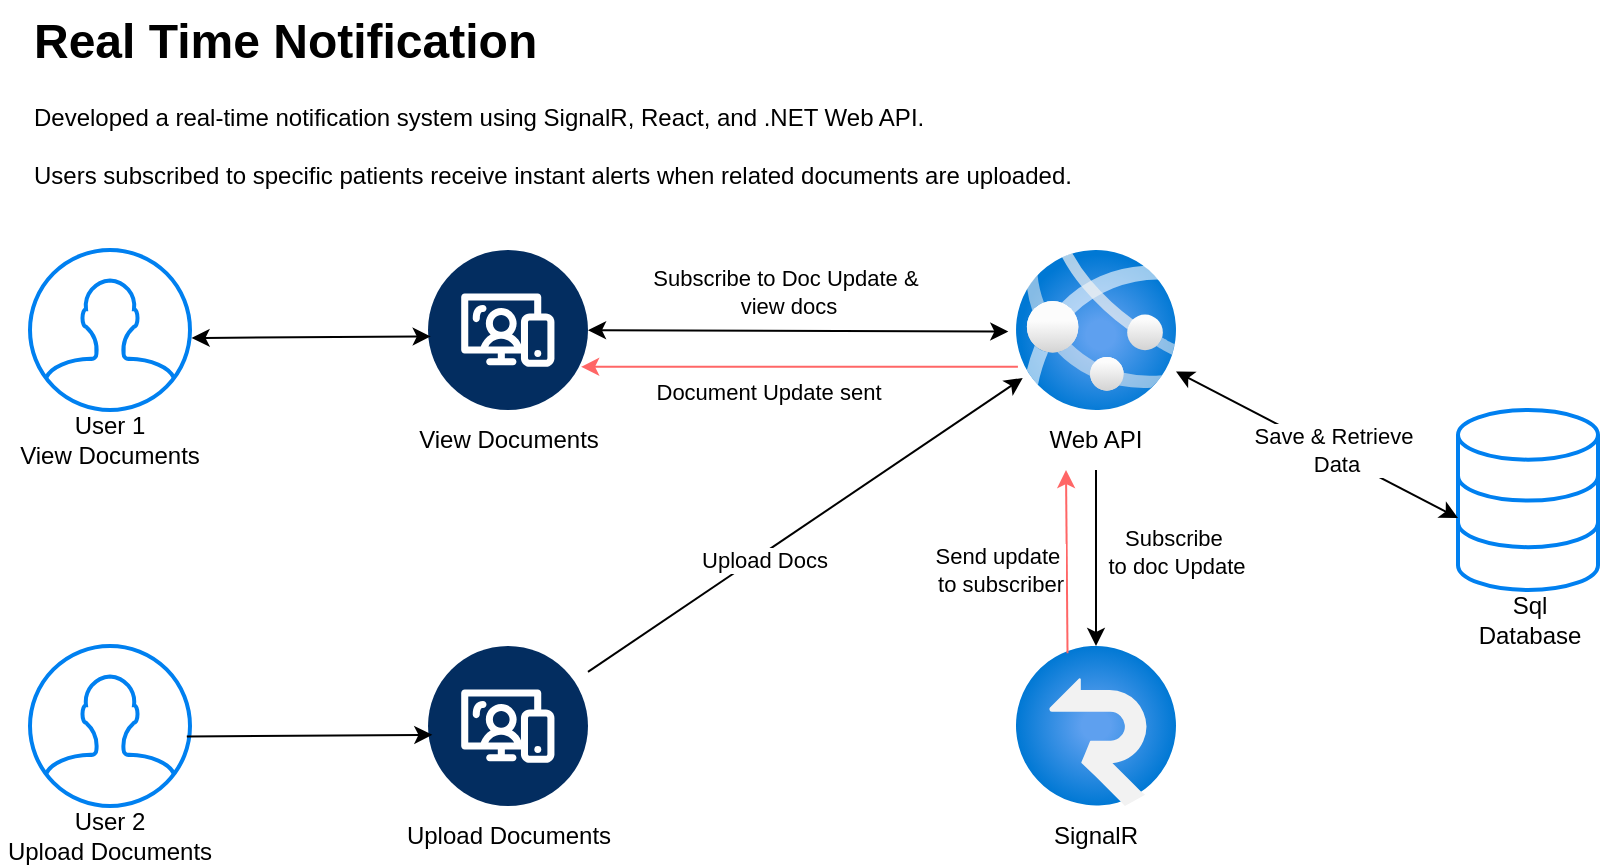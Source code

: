 <mxfile>
    <diagram id="csYLSRbk9r_FINRqVxN_" name="Page-1">
        <mxGraphModel dx="1179" dy="662" grid="0" gridSize="10" guides="1" tooltips="1" connect="1" arrows="1" fold="1" page="1" pageScale="1" pageWidth="850" pageHeight="1100" math="0" shadow="0">
            <root>
                <mxCell id="0"/>
                <mxCell id="1" parent="0"/>
                <mxCell id="2" value="" style="verticalLabelPosition=bottom;aspect=fixed;html=1;shape=mxgraph.salesforce.web2;" vertex="1" parent="1">
                    <mxGeometry x="245" y="200" width="80" height="80" as="geometry"/>
                </mxCell>
                <mxCell id="3" value="" style="image;aspect=fixed;html=1;points=[];align=center;fontSize=12;image=img/lib/azure2/web/SignalR.svg;" vertex="1" parent="1">
                    <mxGeometry x="539" y="398" width="80" height="80" as="geometry"/>
                </mxCell>
                <mxCell id="5" value="" style="image;aspect=fixed;html=1;points=[];align=center;fontSize=12;image=img/lib/azure2/compute/App_Services.svg;" vertex="1" parent="1">
                    <mxGeometry x="539" y="200" width="80" height="80" as="geometry"/>
                </mxCell>
                <mxCell id="6" value="" style="verticalLabelPosition=bottom;aspect=fixed;html=1;shape=mxgraph.salesforce.web2;" vertex="1" parent="1">
                    <mxGeometry x="245" y="398" width="80" height="80" as="geometry"/>
                </mxCell>
                <mxCell id="7" value="" style="html=1;verticalLabelPosition=bottom;align=center;labelBackgroundColor=#ffffff;verticalAlign=top;strokeWidth=2;strokeColor=#0080F0;shadow=0;dashed=0;shape=mxgraph.ios7.icons.user;" vertex="1" parent="1">
                    <mxGeometry x="46" y="200" width="80" height="80" as="geometry"/>
                </mxCell>
                <mxCell id="8" value="" style="html=1;verticalLabelPosition=bottom;align=center;labelBackgroundColor=#ffffff;verticalAlign=top;strokeWidth=2;strokeColor=#0080F0;shadow=0;dashed=0;shape=mxgraph.ios7.icons.user;" vertex="1" parent="1">
                    <mxGeometry x="46" y="398" width="80" height="80" as="geometry"/>
                </mxCell>
                <mxCell id="12" value="User 1&lt;div&gt;View Documents&lt;/div&gt;" style="text;html=1;align=center;verticalAlign=middle;whiteSpace=wrap;rounded=0;" vertex="1" parent="1">
                    <mxGeometry x="36" y="280" width="100" height="30" as="geometry"/>
                </mxCell>
                <mxCell id="13" value="User 2&lt;div&gt;Upload Documents&lt;/div&gt;" style="text;html=1;align=center;verticalAlign=middle;whiteSpace=wrap;rounded=0;" vertex="1" parent="1">
                    <mxGeometry x="31" y="478" width="110" height="30" as="geometry"/>
                </mxCell>
                <mxCell id="14" value="View Documents" style="text;html=1;align=center;verticalAlign=middle;whiteSpace=wrap;rounded=0;" vertex="1" parent="1">
                    <mxGeometry x="227.5" y="280" width="115" height="30" as="geometry"/>
                </mxCell>
                <mxCell id="15" value="Upload Documents" style="text;html=1;align=center;verticalAlign=middle;whiteSpace=wrap;rounded=0;" vertex="1" parent="1">
                    <mxGeometry x="227.5" y="478" width="115" height="30" as="geometry"/>
                </mxCell>
                <mxCell id="16" value="SignalR" style="text;html=1;align=center;verticalAlign=middle;whiteSpace=wrap;rounded=0;" vertex="1" parent="1">
                    <mxGeometry x="549" y="478" width="60" height="30" as="geometry"/>
                </mxCell>
                <mxCell id="17" value="Web API" style="text;html=1;align=center;verticalAlign=middle;whiteSpace=wrap;rounded=0;" vertex="1" parent="1">
                    <mxGeometry x="549" y="280" width="60" height="30" as="geometry"/>
                </mxCell>
                <mxCell id="18" value="" style="html=1;verticalLabelPosition=bottom;align=center;labelBackgroundColor=#ffffff;verticalAlign=top;strokeWidth=2;strokeColor=#0080F0;shadow=0;dashed=0;shape=mxgraph.ios7.icons.data;" vertex="1" parent="1">
                    <mxGeometry x="760" y="280" width="70" height="90" as="geometry"/>
                </mxCell>
                <mxCell id="19" value="Sql Database" style="text;html=1;align=center;verticalAlign=middle;whiteSpace=wrap;rounded=0;" vertex="1" parent="1">
                    <mxGeometry x="766" y="370" width="60" height="30" as="geometry"/>
                </mxCell>
                <mxCell id="20" value="" style="endArrow=classic;html=1;exitX=0.98;exitY=0.565;exitDx=0;exitDy=0;exitPerimeter=0;entryX=0.027;entryY=0.555;entryDx=0;entryDy=0;entryPerimeter=0;" edge="1" parent="1" source="8" target="6">
                    <mxGeometry width="50" height="50" relative="1" as="geometry">
                        <mxPoint x="80" y="560" as="sourcePoint"/>
                        <mxPoint x="130" y="510" as="targetPoint"/>
                    </mxGeometry>
                </mxCell>
                <mxCell id="21" value="" style="endArrow=classic;html=1;entryX=0.042;entryY=0.8;entryDx=0;entryDy=0;entryPerimeter=0;" edge="1" parent="1" source="6" target="5">
                    <mxGeometry width="50" height="50" relative="1" as="geometry">
                        <mxPoint x="370" y="510" as="sourcePoint"/>
                        <mxPoint x="420" y="460" as="targetPoint"/>
                    </mxGeometry>
                </mxCell>
                <mxCell id="33" value="Upload Docs" style="edgeLabel;html=1;align=center;verticalAlign=middle;resizable=0;points=[];" vertex="1" connectable="0" parent="21">
                    <mxGeometry x="-0.208" y="-2" relative="1" as="geometry">
                        <mxPoint as="offset"/>
                    </mxGeometry>
                </mxCell>
                <mxCell id="22" value="" style="endArrow=classic;html=1;exitX=0.5;exitY=1;exitDx=0;exitDy=0;" edge="1" parent="1" source="17" target="3">
                    <mxGeometry width="50" height="50" relative="1" as="geometry">
                        <mxPoint x="390" y="500" as="sourcePoint"/>
                        <mxPoint x="440" y="450" as="targetPoint"/>
                    </mxGeometry>
                </mxCell>
                <mxCell id="38" value="Subscribe&amp;nbsp;&lt;div&gt;to doc Update&lt;/div&gt;" style="edgeLabel;html=1;align=center;verticalAlign=middle;resizable=0;points=[];" vertex="1" connectable="0" parent="22">
                    <mxGeometry x="-0.264" y="2" relative="1" as="geometry">
                        <mxPoint x="38" y="8" as="offset"/>
                    </mxGeometry>
                </mxCell>
                <mxCell id="24" value="" style="endArrow=classic;startArrow=classic;html=1;" edge="1" parent="1" source="5">
                    <mxGeometry width="50" height="50" relative="1" as="geometry">
                        <mxPoint x="620" y="250" as="sourcePoint"/>
                        <mxPoint x="760" y="334" as="targetPoint"/>
                    </mxGeometry>
                </mxCell>
                <mxCell id="29" value="Save &amp;amp; Retrieve&amp;nbsp;&lt;div&gt;Data&lt;/div&gt;" style="edgeLabel;html=1;align=center;verticalAlign=middle;resizable=0;points=[];" vertex="1" connectable="0" parent="24">
                    <mxGeometry x="-0.188" y="3" relative="1" as="geometry">
                        <mxPoint x="21" y="12" as="offset"/>
                    </mxGeometry>
                </mxCell>
                <mxCell id="25" value="" style="endArrow=classic;startArrow=classic;html=1;entryX=0.017;entryY=0.54;entryDx=0;entryDy=0;entryPerimeter=0;exitX=1.01;exitY=0.55;exitDx=0;exitDy=0;exitPerimeter=0;" edge="1" parent="1" source="7" target="2">
                    <mxGeometry width="50" height="50" relative="1" as="geometry">
                        <mxPoint x="80" y="250" as="sourcePoint"/>
                        <mxPoint x="130" y="200" as="targetPoint"/>
                    </mxGeometry>
                </mxCell>
                <mxCell id="26" value="" style="endArrow=classic;startArrow=classic;html=1;entryX=-0.048;entryY=0.51;entryDx=0;entryDy=0;entryPerimeter=0;" edge="1" parent="1" source="2" target="5">
                    <mxGeometry width="50" height="50" relative="1" as="geometry">
                        <mxPoint x="320" y="240" as="sourcePoint"/>
                        <mxPoint x="370" y="190" as="targetPoint"/>
                    </mxGeometry>
                </mxCell>
                <mxCell id="35" value="Subscribe to Doc Update &amp;amp;&amp;nbsp;&lt;div&gt;view docs&lt;/div&gt;" style="edgeLabel;html=1;align=center;verticalAlign=middle;resizable=0;points=[];" vertex="1" connectable="0" parent="26">
                    <mxGeometry x="-0.126" y="2" relative="1" as="geometry">
                        <mxPoint x="8" y="-18" as="offset"/>
                    </mxGeometry>
                </mxCell>
                <mxCell id="27" value="" style="endArrow=classic;html=1;entryX=0.25;entryY=1;entryDx=0;entryDy=0;exitX=0.322;exitY=0.045;exitDx=0;exitDy=0;exitPerimeter=0;strokeColor=#FF6666;" edge="1" parent="1" source="3" target="17">
                    <mxGeometry width="50" height="50" relative="1" as="geometry">
                        <mxPoint x="380" y="400" as="sourcePoint"/>
                        <mxPoint x="430" y="350" as="targetPoint"/>
                    </mxGeometry>
                </mxCell>
                <mxCell id="37" value="Send update&amp;nbsp;&lt;div&gt;to subscriber&lt;/div&gt;" style="edgeLabel;html=1;align=center;verticalAlign=middle;resizable=0;points=[];" vertex="1" connectable="0" parent="27">
                    <mxGeometry x="0.184" y="5" relative="1" as="geometry">
                        <mxPoint x="-29" y="12" as="offset"/>
                    </mxGeometry>
                </mxCell>
                <mxCell id="28" value="" style="endArrow=classic;html=1;exitX=0.012;exitY=0.73;exitDx=0;exitDy=0;exitPerimeter=0;entryX=0.957;entryY=0.73;entryDx=0;entryDy=0;entryPerimeter=0;strokeColor=#FF6666;" edge="1" parent="1" source="5" target="2">
                    <mxGeometry width="50" height="50" relative="1" as="geometry">
                        <mxPoint x="320" y="320" as="sourcePoint"/>
                        <mxPoint x="370" y="270" as="targetPoint"/>
                    </mxGeometry>
                </mxCell>
                <mxCell id="36" value="Document Update sent" style="edgeLabel;html=1;align=center;verticalAlign=middle;resizable=0;points=[];" vertex="1" connectable="0" parent="28">
                    <mxGeometry x="0.146" y="-2" relative="1" as="geometry">
                        <mxPoint y="14" as="offset"/>
                    </mxGeometry>
                </mxCell>
                <mxCell id="39" value="&lt;h1 style=&quot;margin-top: 0px;&quot;&gt;Real Time Notification&lt;/h1&gt;&lt;p&gt;Developed a real-time notification system using SignalR, React, and .NET Web API.&lt;br data-end=&quot;249&quot; data-start=&quot;246&quot;&gt;&lt;br/&gt;Users subscribed to specific patients receive instant alerts when related documents are uploaded.&lt;/p&gt;" style="text;html=1;whiteSpace=wrap;overflow=hidden;rounded=0;" vertex="1" parent="1">
                    <mxGeometry x="46" y="75" width="577" height="100" as="geometry"/>
                </mxCell>
            </root>
        </mxGraphModel>
    </diagram>
</mxfile>